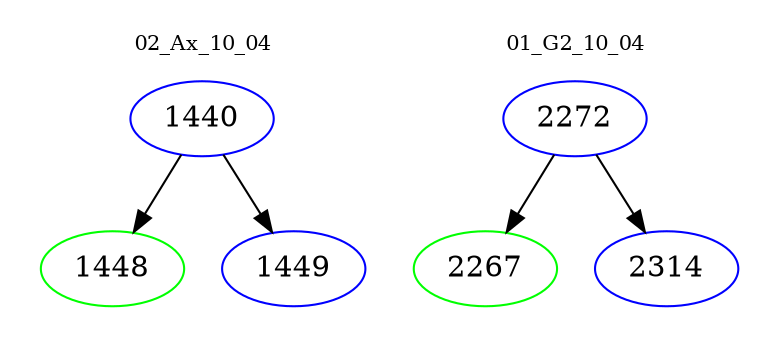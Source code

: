 digraph{
subgraph cluster_0 {
color = white
label = "02_Ax_10_04";
fontsize=10;
T0_1440 [label="1440", color="blue"]
T0_1440 -> T0_1448 [color="black"]
T0_1448 [label="1448", color="green"]
T0_1440 -> T0_1449 [color="black"]
T0_1449 [label="1449", color="blue"]
}
subgraph cluster_1 {
color = white
label = "01_G2_10_04";
fontsize=10;
T1_2272 [label="2272", color="blue"]
T1_2272 -> T1_2267 [color="black"]
T1_2267 [label="2267", color="green"]
T1_2272 -> T1_2314 [color="black"]
T1_2314 [label="2314", color="blue"]
}
}

